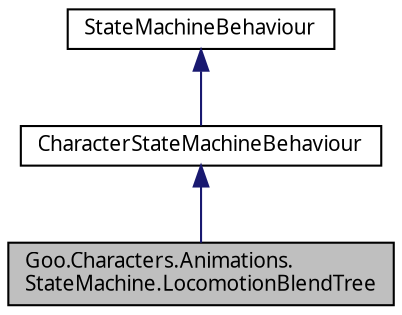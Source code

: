 digraph "Goo.Characters.Animations.StateMachine.LocomotionBlendTree"
{
 // LATEX_PDF_SIZE
  edge [fontname="Calibrii",fontsize="10",labelfontname="Calibrii",labelfontsize="10"];
  node [fontname="Calibrii",fontsize="10",shape=record];
  Node1 [label="Goo.Characters.Animations.\lStateMachine.LocomotionBlendTree",height=0.2,width=0.4,color="black", fillcolor="grey75", style="filled", fontcolor="black",tooltip=" "];
  Node2 -> Node1 [dir="back",color="midnightblue",fontsize="10",style="solid",fontname="Calibrii"];
  Node2 [label="CharacterStateMachineBehaviour",height=0.2,width=0.4,color="black", fillcolor="white", style="filled",URL="$d1/d3e/classGoo_1_1Characters_1_1Animations_1_1StateMachine_1_1CharacterStateMachineBehaviour.html",tooltip=" "];
  Node3 -> Node2 [dir="back",color="midnightblue",fontsize="10",style="solid",fontname="Calibrii"];
  Node3 [label="StateMachineBehaviour",height=0.2,width=0.4,color="black", fillcolor="white", style="filled",tooltip=" "];
}
